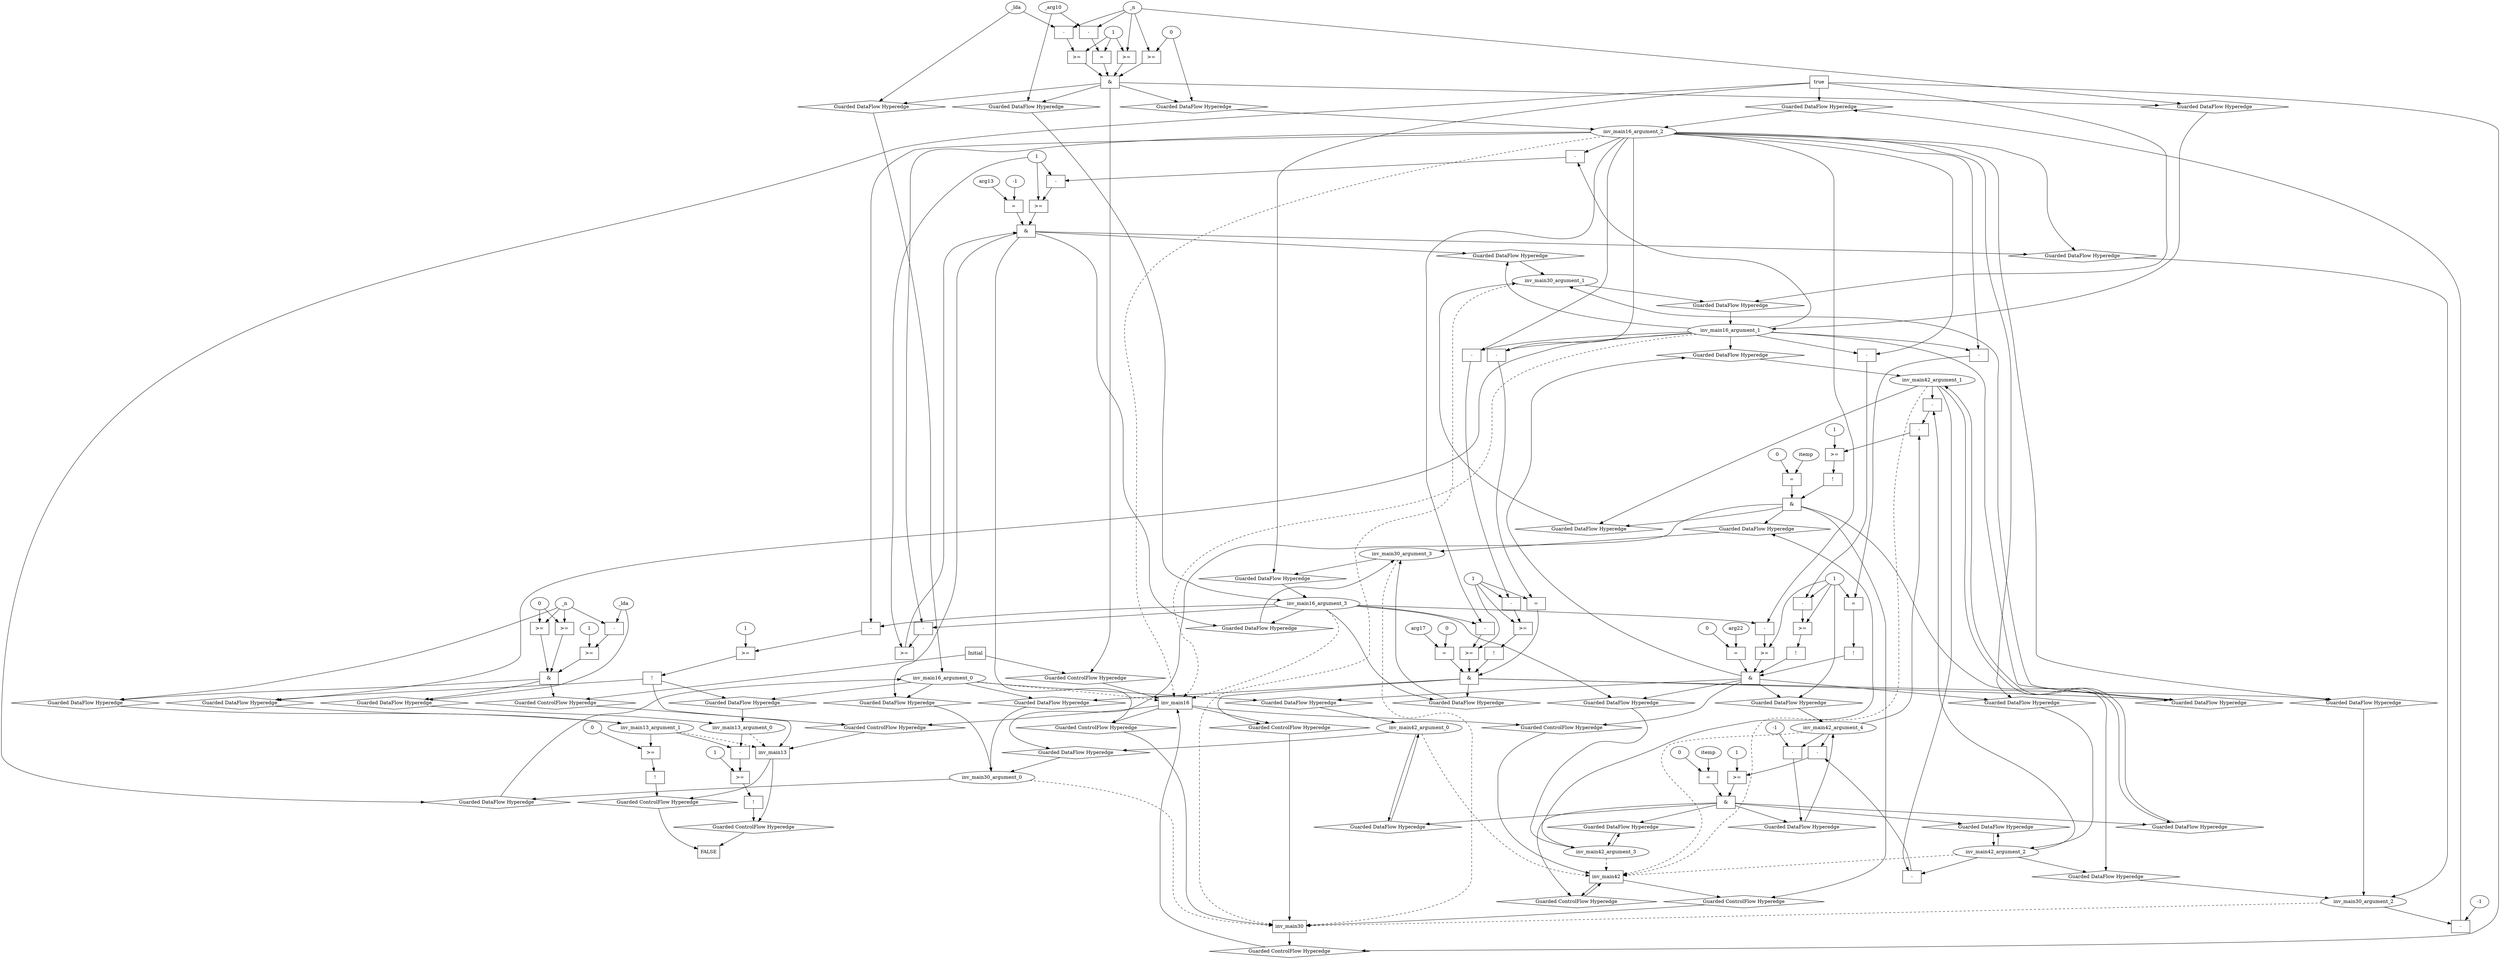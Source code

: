 digraph dag {
inv_main13 [label="inv_main13" shape="rect"];
inv_main16 [label="inv_main16" shape="rect"];
inv_main30 [label="inv_main30" shape="rect"];
inv_main42 [label="inv_main42" shape="rect"];
FALSE [label="FALSE" shape="rect"];
Initial [label="Initial" shape="rect"];
ControlFowHyperEdge_0 [label="Guarded ControlFlow Hyperedge" shape="diamond"];
inv_main16 -> ControlFowHyperEdge_0[label=""]
ControlFowHyperEdge_0 -> inv_main13[label=""]
ControlFowHyperEdge_1 [label="Guarded ControlFlow Hyperedge" shape="diamond"];
inv_main42 -> ControlFowHyperEdge_1[label=""]
ControlFowHyperEdge_1 -> inv_main30[label=""]
ControlFowHyperEdge_2 [label="Guarded ControlFlow Hyperedge" shape="diamond"];
inv_main42 -> ControlFowHyperEdge_2[label=""]
ControlFowHyperEdge_2 -> inv_main42[label=""]
ControlFowHyperEdge_3 [label="Guarded ControlFlow Hyperedge" shape="diamond"];
Initial -> ControlFowHyperEdge_3[label=""]
ControlFowHyperEdge_3 -> inv_main16[label=""]
ControlFowHyperEdge_4 [label="Guarded ControlFlow Hyperedge" shape="diamond"];
Initial -> ControlFowHyperEdge_4[label=""]
ControlFowHyperEdge_4 -> inv_main13[label=""]
ControlFowHyperEdge_5 [label="Guarded ControlFlow Hyperedge" shape="diamond"];
inv_main16 -> ControlFowHyperEdge_5[label=""]
ControlFowHyperEdge_5 -> inv_main30[label=""]
ControlFowHyperEdge_6 [label="Guarded ControlFlow Hyperedge" shape="diamond"];
inv_main16 -> ControlFowHyperEdge_6[label=""]
ControlFowHyperEdge_6 -> inv_main30[label=""]
ControlFowHyperEdge_7 [label="Guarded ControlFlow Hyperedge" shape="diamond"];
inv_main16 -> ControlFowHyperEdge_7[label=""]
ControlFowHyperEdge_7 -> inv_main42[label=""]
ControlFowHyperEdge_8 [label="Guarded ControlFlow Hyperedge" shape="diamond"];
inv_main30 -> ControlFowHyperEdge_8[label=""]
ControlFowHyperEdge_8 -> inv_main16[label=""]
ControlFowHyperEdge_9 [label="Guarded ControlFlow Hyperedge" shape="diamond"];
inv_main13 -> ControlFowHyperEdge_9[label=""]
ControlFowHyperEdge_9 -> FALSE[label=""]
ControlFowHyperEdge_10 [label="Guarded ControlFlow Hyperedge" shape="diamond"];
inv_main13 -> ControlFowHyperEdge_10[label=""]
ControlFowHyperEdge_10 -> FALSE[label=""]
inv_main13_argument_0 [label="inv_main13_argument_0" shape="oval"];
inv_main13_argument_0 -> inv_main13[label="" style="dashed"]
inv_main13_argument_1 [label="inv_main13_argument_1" shape="oval"];
inv_main13_argument_1 -> inv_main13[label="" style="dashed"]
inv_main16_argument_0 [label="inv_main16_argument_0" shape="oval"];
inv_main16_argument_0 -> inv_main16[label="" style="dashed"]
inv_main16_argument_1 [label="inv_main16_argument_1" shape="oval"];
inv_main16_argument_1 -> inv_main16[label="" style="dashed"]
inv_main16_argument_2 [label="inv_main16_argument_2" shape="oval"];
inv_main16_argument_2 -> inv_main16[label="" style="dashed"]
inv_main16_argument_3 [label="inv_main16_argument_3" shape="oval"];
inv_main16_argument_3 -> inv_main16[label="" style="dashed"]
inv_main30_argument_0 [label="inv_main30_argument_0" shape="oval"];
inv_main30_argument_0 -> inv_main30[label="" style="dashed"]
inv_main30_argument_1 [label="inv_main30_argument_1" shape="oval"];
inv_main30_argument_1 -> inv_main30[label="" style="dashed"]
inv_main30_argument_2 [label="inv_main30_argument_2" shape="oval"];
inv_main30_argument_2 -> inv_main30[label="" style="dashed"]
inv_main30_argument_3 [label="inv_main30_argument_3" shape="oval"];
inv_main30_argument_3 -> inv_main30[label="" style="dashed"]
inv_main42_argument_0 [label="inv_main42_argument_0" shape="oval"];
inv_main42_argument_0 -> inv_main42[label="" style="dashed"]
inv_main42_argument_1 [label="inv_main42_argument_1" shape="oval"];
inv_main42_argument_1 -> inv_main42[label="" style="dashed"]
inv_main42_argument_2 [label="inv_main42_argument_2" shape="oval"];
inv_main42_argument_2 -> inv_main42[label="" style="dashed"]
inv_main42_argument_3 [label="inv_main42_argument_3" shape="oval"];
inv_main42_argument_3 -> inv_main42[label="" style="dashed"]
inv_main42_argument_4 [label="inv_main42_argument_4" shape="oval"];
inv_main42_argument_4 -> inv_main42[label="" style="dashed"]

xxxinv_main13___inv_main16_0xxxguard_0_node_0 [label="!" shape="rect"];
xxxinv_main13___inv_main16_0xxxguard_0_node_1 [label=">=" shape="rect"];
xxxinv_main13___inv_main16_0xxxguard_0_node_2 [label="-" shape="rect"];
xxxinv_main13___inv_main16_0xxxguard_0_node_5 [label="1"];
xxxinv_main13___inv_main16_0xxxguard_0_node_1->xxxinv_main13___inv_main16_0xxxguard_0_node_0
xxxinv_main13___inv_main16_0xxxguard_0_node_2->xxxinv_main13___inv_main16_0xxxguard_0_node_1
xxxinv_main13___inv_main16_0xxxguard_0_node_5->xxxinv_main13___inv_main16_0xxxguard_0_node_1
inv_main16_argument_3->xxxinv_main13___inv_main16_0xxxguard_0_node_2
inv_main16_argument_2->xxxinv_main13___inv_main16_0xxxguard_0_node_2

xxxinv_main13___inv_main16_0xxxguard_0_node_0->ControlFowHyperEdge_0 [label=""];
xxxinv_main30___inv_main42_1xxx_and [label="&" shape="rect"];
xxxinv_main30___inv_main42_1xxxguard_0_node_0 [label="!" shape="rect"];
xxxinv_main30___inv_main42_1xxxguard_0_node_1 [label=">=" shape="rect"];
xxxinv_main30___inv_main42_1xxxguard_0_node_2 [label="-" shape="rect"];
xxxinv_main30___inv_main42_1xxxguard_0_node_3 [label="-" shape="rect"];
xxxinv_main30___inv_main42_1xxxguard_0_node_7 [label="1"];
xxxinv_main30___inv_main42_1xxxguard_0_node_1->xxxinv_main30___inv_main42_1xxxguard_0_node_0
xxxinv_main30___inv_main42_1xxxguard_0_node_2->xxxinv_main30___inv_main42_1xxxguard_0_node_1
xxxinv_main30___inv_main42_1xxxguard_0_node_7->xxxinv_main30___inv_main42_1xxxguard_0_node_1
xxxinv_main30___inv_main42_1xxxguard_0_node_3->xxxinv_main30___inv_main42_1xxxguard_0_node_2
inv_main42_argument_4->xxxinv_main30___inv_main42_1xxxguard_0_node_2
inv_main42_argument_1->xxxinv_main30___inv_main42_1xxxguard_0_node_3
inv_main42_argument_2->xxxinv_main30___inv_main42_1xxxguard_0_node_3

xxxinv_main30___inv_main42_1xxxguard_0_node_0->xxxinv_main30___inv_main42_1xxx_and [label=""];
xxxinv_main30___inv_main42_1xxxguard1_node_0 [label="=" shape="rect"];
xxxinv_main30___inv_main42_1xxxguard1_node_1 [label="itemp"];
xxxinv_main30___inv_main42_1xxxguard1_node_2 [label="0"];
xxxinv_main30___inv_main42_1xxxguard1_node_1->xxxinv_main30___inv_main42_1xxxguard1_node_0
xxxinv_main30___inv_main42_1xxxguard1_node_2->xxxinv_main30___inv_main42_1xxxguard1_node_0

xxxinv_main30___inv_main42_1xxxguard1_node_0->xxxinv_main30___inv_main42_1xxx_and [label=""];
xxxinv_main30___inv_main42_1xxx_and->ControlFowHyperEdge_1 [label=""];
xxxinv_main42___inv_main42_2xxx_and [label="&" shape="rect"];
xxxinv_main42___inv_main42_2xxxguard_0_node_0 [label=">=" shape="rect"];
xxxinv_main42___inv_main42_2xxxguard_0_node_1 [label="-" shape="rect"];
xxxinv_main42___inv_main42_2xxxguard_0_node_2 [label="-" shape="rect"];
xxxinv_main42___inv_main42_2xxxguard_0_node_6 [label="1"];
xxxinv_main42___inv_main42_2xxxguard_0_node_1->xxxinv_main42___inv_main42_2xxxguard_0_node_0
xxxinv_main42___inv_main42_2xxxguard_0_node_6->xxxinv_main42___inv_main42_2xxxguard_0_node_0
xxxinv_main42___inv_main42_2xxxguard_0_node_2->xxxinv_main42___inv_main42_2xxxguard_0_node_1
inv_main42_argument_4->xxxinv_main42___inv_main42_2xxxguard_0_node_1
inv_main42_argument_1->xxxinv_main42___inv_main42_2xxxguard_0_node_2
inv_main42_argument_2->xxxinv_main42___inv_main42_2xxxguard_0_node_2

xxxinv_main42___inv_main42_2xxxguard_0_node_0->xxxinv_main42___inv_main42_2xxx_and [label=""];
xxxinv_main42___inv_main42_2xxxguard1_node_0 [label="=" shape="rect"];
xxxinv_main42___inv_main42_2xxxguard1_node_1 [label="itemp"];
xxxinv_main42___inv_main42_2xxxguard1_node_2 [label="0"];
xxxinv_main42___inv_main42_2xxxguard1_node_1->xxxinv_main42___inv_main42_2xxxguard1_node_0
xxxinv_main42___inv_main42_2xxxguard1_node_2->xxxinv_main42___inv_main42_2xxxguard1_node_0

xxxinv_main42___inv_main42_2xxxguard1_node_0->xxxinv_main42___inv_main42_2xxx_and [label=""];
xxxinv_main42___inv_main42_2xxx_and->ControlFowHyperEdge_2 [label=""];
xxxinv_main42___inv_main42_2xxxdataFlow_0_node_0 [label="-" shape="rect"];
xxxinv_main42___inv_main42_2xxxdataFlow_0_node_2 [label="-1"];
inv_main42_argument_4->xxxinv_main42___inv_main42_2xxxdataFlow_0_node_0
xxxinv_main42___inv_main42_2xxxdataFlow_0_node_2->xxxinv_main42___inv_main42_2xxxdataFlow_0_node_0

xxxinv_main42___inv_main42_2xxxdataFlow_0_node_0->DataFowHyperEdge_2_inv_main42_argument_4 [label=""];
xxxinv_main16___Initial_3xxx_and [label="&" shape="rect"];
xxxinv_main16___Initial_3xxxguard_0_node_0 [label=">=" shape="rect"];
xxxinv_main16___Initial_3xxxguard_0_node_2 [label="1"];
xxxinv_main16___Initial_3xxxdataFlow1_node_0->xxxinv_main16___Initial_3xxxguard_0_node_0
xxxinv_main16___Initial_3xxxguard_0_node_2->xxxinv_main16___Initial_3xxxguard_0_node_0

xxxinv_main16___Initial_3xxxguard_0_node_0->xxxinv_main16___Initial_3xxx_and [label=""];
xxxinv_main16___Initial_3xxxguard1_node_0 [label=">=" shape="rect"];
xxxinv_main16___Initial_3xxxdataFlow1_node_0->xxxinv_main16___Initial_3xxxguard1_node_0
xxxinv_main16___Initial_3xxxdataFlow2_node_0->xxxinv_main16___Initial_3xxxguard1_node_0

xxxinv_main16___Initial_3xxxguard1_node_0->xxxinv_main16___Initial_3xxx_and [label=""];
xxxinv_main16___Initial_3xxxguard2_node_0 [label=">=" shape="rect"];
xxxinv_main16___Initial_3xxxguard2_node_1 [label="-" shape="rect"];
xxxinv_main16___Initial_3xxxguard2_node_1->xxxinv_main16___Initial_3xxxguard2_node_0
xxxinv_main16___Initial_3xxxguard_0_node_2->xxxinv_main16___Initial_3xxxguard2_node_0
xxxinv_main16___Initial_3xxxdataFlow_0_node_0->xxxinv_main16___Initial_3xxxguard2_node_1
xxxinv_main16___Initial_3xxxdataFlow1_node_0->xxxinv_main16___Initial_3xxxguard2_node_1

xxxinv_main16___Initial_3xxxguard2_node_0->xxxinv_main16___Initial_3xxx_and [label=""];
xxxinv_main16___Initial_3xxxguard3_node_0 [label="=" shape="rect"];
xxxinv_main16___Initial_3xxxguard3_node_1 [label="-" shape="rect"];
xxxinv_main16___Initial_3xxxguard3_node_1->xxxinv_main16___Initial_3xxxguard3_node_0
xxxinv_main16___Initial_3xxxguard_0_node_2->xxxinv_main16___Initial_3xxxguard3_node_0
xxxinv_main16___Initial_3xxxdataFlow1_node_0->xxxinv_main16___Initial_3xxxguard3_node_1
xxxinv_main16___Initial_3xxxdataFlow3_node_0->xxxinv_main16___Initial_3xxxguard3_node_1

xxxinv_main16___Initial_3xxxguard3_node_0->xxxinv_main16___Initial_3xxx_and [label=""];
xxxinv_main16___Initial_3xxx_and->ControlFowHyperEdge_3 [label=""];
xxxinv_main16___Initial_3xxxdataFlow_0_node_0 [label="_lda"];

xxxinv_main16___Initial_3xxxdataFlow_0_node_0->DataFowHyperEdge_3_inv_main16_argument_0 [label=""];
xxxinv_main16___Initial_3xxxdataFlow1_node_0 [label="_n"];

xxxinv_main16___Initial_3xxxdataFlow1_node_0->DataFowHyperEdge_3_inv_main16_argument_1 [label=""];
xxxinv_main16___Initial_3xxxdataFlow2_node_0 [label="0"];

xxxinv_main16___Initial_3xxxdataFlow2_node_0->DataFowHyperEdge_3_inv_main16_argument_2 [label=""];
xxxinv_main16___Initial_3xxxdataFlow3_node_0 [label="_arg10"];

xxxinv_main16___Initial_3xxxdataFlow3_node_0->DataFowHyperEdge_3_inv_main16_argument_3 [label=""];
xxxinv_main13___Initial_4xxx_and [label="&" shape="rect"];
xxxinv_main13___Initial_4xxxguard_0_node_0 [label=">=" shape="rect"];
xxxinv_main13___Initial_4xxxguard_0_node_1 [label="0"];
xxxinv_main13___Initial_4xxxguard_0_node_1->xxxinv_main13___Initial_4xxxguard_0_node_0
xxxinv_main13___Initial_4xxxdataFlow1_node_0->xxxinv_main13___Initial_4xxxguard_0_node_0

xxxinv_main13___Initial_4xxxguard_0_node_0->xxxinv_main13___Initial_4xxx_and [label=""];
xxxinv_main13___Initial_4xxxguard1_node_0 [label=">=" shape="rect"];
xxxinv_main13___Initial_4xxxdataFlow1_node_0->xxxinv_main13___Initial_4xxxguard1_node_0
xxxinv_main13___Initial_4xxxguard_0_node_1->xxxinv_main13___Initial_4xxxguard1_node_0

xxxinv_main13___Initial_4xxxguard1_node_0->xxxinv_main13___Initial_4xxx_and [label=""];
xxxinv_main13___Initial_4xxxguard2_node_0 [label=">=" shape="rect"];
xxxinv_main13___Initial_4xxxguard2_node_1 [label="-" shape="rect"];
xxxinv_main13___Initial_4xxxguard2_node_4 [label="1"];
xxxinv_main13___Initial_4xxxguard2_node_1->xxxinv_main13___Initial_4xxxguard2_node_0
xxxinv_main13___Initial_4xxxguard2_node_4->xxxinv_main13___Initial_4xxxguard2_node_0
xxxinv_main13___Initial_4xxxdataFlow_0_node_0->xxxinv_main13___Initial_4xxxguard2_node_1
xxxinv_main13___Initial_4xxxdataFlow1_node_0->xxxinv_main13___Initial_4xxxguard2_node_1

xxxinv_main13___Initial_4xxxguard2_node_0->xxxinv_main13___Initial_4xxx_and [label=""];
xxxinv_main13___Initial_4xxx_and->ControlFowHyperEdge_4 [label=""];
xxxinv_main13___Initial_4xxxdataFlow_0_node_0 [label="_lda"];

xxxinv_main13___Initial_4xxxdataFlow_0_node_0->DataFowHyperEdge_4_inv_main13_argument_0 [label=""];
xxxinv_main13___Initial_4xxxdataFlow1_node_0 [label="_n"];

xxxinv_main13___Initial_4xxxdataFlow1_node_0->DataFowHyperEdge_4_inv_main13_argument_1 [label=""];
xxxinv_main30___inv_main16_5xxx_and [label="&" shape="rect"];
xxxinv_main30___inv_main16_5xxxguard_0_node_0 [label=">=" shape="rect"];
xxxinv_main30___inv_main16_5xxxguard_0_node_1 [label="-" shape="rect"];
xxxinv_main30___inv_main16_5xxxguard_0_node_2 [label="1"];
xxxinv_main30___inv_main16_5xxxguard_0_node_3 [label="-" shape="rect"];
xxxinv_main30___inv_main16_5xxxguard_0_node_1->xxxinv_main30___inv_main16_5xxxguard_0_node_0
xxxinv_main30___inv_main16_5xxxguard_0_node_2->xxxinv_main30___inv_main16_5xxxguard_0_node_0
xxxinv_main30___inv_main16_5xxxguard_0_node_2->xxxinv_main30___inv_main16_5xxxguard_0_node_1
xxxinv_main30___inv_main16_5xxxguard_0_node_3->xxxinv_main30___inv_main16_5xxxguard_0_node_1
inv_main16_argument_1->xxxinv_main30___inv_main16_5xxxguard_0_node_3
inv_main16_argument_2->xxxinv_main30___inv_main16_5xxxguard_0_node_3

xxxinv_main30___inv_main16_5xxxguard_0_node_0->xxxinv_main30___inv_main16_5xxx_and [label=""];
xxxinv_main30___inv_main16_5xxxguard1_node_0 [label=">=" shape="rect"];
xxxinv_main30___inv_main16_5xxxguard1_node_1 [label="-" shape="rect"];
xxxinv_main30___inv_main16_5xxxguard1_node_1->xxxinv_main30___inv_main16_5xxxguard1_node_0
xxxinv_main30___inv_main16_5xxxguard_0_node_2->xxxinv_main30___inv_main16_5xxxguard1_node_0
inv_main16_argument_3->xxxinv_main30___inv_main16_5xxxguard1_node_1
inv_main16_argument_2->xxxinv_main30___inv_main16_5xxxguard1_node_1

xxxinv_main30___inv_main16_5xxxguard1_node_0->xxxinv_main30___inv_main16_5xxx_and [label=""];
xxxinv_main30___inv_main16_5xxxguard2_node_0 [label="=" shape="rect"];
xxxinv_main30___inv_main16_5xxxguard2_node_1 [label="-1"];
xxxinv_main30___inv_main16_5xxxguard2_node_2 [label="arg13"];
xxxinv_main30___inv_main16_5xxxguard2_node_1->xxxinv_main30___inv_main16_5xxxguard2_node_0
xxxinv_main30___inv_main16_5xxxguard2_node_2->xxxinv_main30___inv_main16_5xxxguard2_node_0

xxxinv_main30___inv_main16_5xxxguard2_node_0->xxxinv_main30___inv_main16_5xxx_and [label=""];
xxxinv_main30___inv_main16_5xxx_and->ControlFowHyperEdge_5 [label=""];
xxxinv_main30___inv_main16_6xxx_and [label="&" shape="rect"];
xxxinv_main30___inv_main16_6xxxguard_0_node_0 [label="=" shape="rect"];
xxxinv_main30___inv_main16_6xxxguard_0_node_1 [label="-" shape="rect"];
xxxinv_main30___inv_main16_6xxxguard_0_node_4 [label="1"];
xxxinv_main30___inv_main16_6xxxguard_0_node_1->xxxinv_main30___inv_main16_6xxxguard_0_node_0
xxxinv_main30___inv_main16_6xxxguard_0_node_4->xxxinv_main30___inv_main16_6xxxguard_0_node_0
inv_main16_argument_1->xxxinv_main30___inv_main16_6xxxguard_0_node_1
inv_main16_argument_2->xxxinv_main30___inv_main16_6xxxguard_0_node_1

xxxinv_main30___inv_main16_6xxxguard_0_node_0->xxxinv_main30___inv_main16_6xxx_and [label=""];
xxxinv_main30___inv_main16_6xxxguard1_node_0 [label="!" shape="rect"];
xxxinv_main30___inv_main16_6xxxguard1_node_1 [label=">=" shape="rect"];
xxxinv_main30___inv_main16_6xxxguard1_node_2 [label="-" shape="rect"];
xxxinv_main30___inv_main16_6xxxguard1_node_4 [label="-" shape="rect"];
xxxinv_main30___inv_main16_6xxxguard1_node_1->xxxinv_main30___inv_main16_6xxxguard1_node_0
xxxinv_main30___inv_main16_6xxxguard1_node_2->xxxinv_main30___inv_main16_6xxxguard1_node_1
xxxinv_main30___inv_main16_6xxxguard_0_node_4->xxxinv_main30___inv_main16_6xxxguard1_node_1
xxxinv_main30___inv_main16_6xxxguard_0_node_4->xxxinv_main30___inv_main16_6xxxguard1_node_2
xxxinv_main30___inv_main16_6xxxguard1_node_4->xxxinv_main30___inv_main16_6xxxguard1_node_2
inv_main16_argument_1->xxxinv_main30___inv_main16_6xxxguard1_node_4
inv_main16_argument_2->xxxinv_main30___inv_main16_6xxxguard1_node_4

xxxinv_main30___inv_main16_6xxxguard1_node_0->xxxinv_main30___inv_main16_6xxx_and [label=""];
xxxinv_main30___inv_main16_6xxxguard2_node_0 [label=">=" shape="rect"];
xxxinv_main30___inv_main16_6xxxguard2_node_1 [label="-" shape="rect"];
xxxinv_main30___inv_main16_6xxxguard2_node_1->xxxinv_main30___inv_main16_6xxxguard2_node_0
xxxinv_main30___inv_main16_6xxxguard_0_node_4->xxxinv_main30___inv_main16_6xxxguard2_node_0
inv_main16_argument_3->xxxinv_main30___inv_main16_6xxxguard2_node_1
inv_main16_argument_2->xxxinv_main30___inv_main16_6xxxguard2_node_1

xxxinv_main30___inv_main16_6xxxguard2_node_0->xxxinv_main30___inv_main16_6xxx_and [label=""];
xxxinv_main30___inv_main16_6xxxguard3_node_0 [label="=" shape="rect"];
xxxinv_main30___inv_main16_6xxxguard3_node_1 [label="0"];
xxxinv_main30___inv_main16_6xxxguard3_node_2 [label="arg17"];
xxxinv_main30___inv_main16_6xxxguard3_node_1->xxxinv_main30___inv_main16_6xxxguard3_node_0
xxxinv_main30___inv_main16_6xxxguard3_node_2->xxxinv_main30___inv_main16_6xxxguard3_node_0

xxxinv_main30___inv_main16_6xxxguard3_node_0->xxxinv_main30___inv_main16_6xxx_and [label=""];
xxxinv_main30___inv_main16_6xxx_and->ControlFowHyperEdge_6 [label=""];
xxxinv_main42___inv_main16_7xxx_and [label="&" shape="rect"];
xxxinv_main42___inv_main16_7xxxguard_0_node_0 [label="!" shape="rect"];
xxxinv_main42___inv_main16_7xxxguard_0_node_1 [label="=" shape="rect"];
xxxinv_main42___inv_main16_7xxxguard_0_node_2 [label="-" shape="rect"];
xxxinv_main42___inv_main16_7xxxguard_0_node_1->xxxinv_main42___inv_main16_7xxxguard_0_node_0
xxxinv_main42___inv_main16_7xxxguard_0_node_2->xxxinv_main42___inv_main16_7xxxguard_0_node_1
xxxinv_main42___inv_main16_7xxxdataFlow_0_node_0->xxxinv_main42___inv_main16_7xxxguard_0_node_1
inv_main16_argument_1->xxxinv_main42___inv_main16_7xxxguard_0_node_2
inv_main16_argument_2->xxxinv_main42___inv_main16_7xxxguard_0_node_2

xxxinv_main42___inv_main16_7xxxguard_0_node_0->xxxinv_main42___inv_main16_7xxx_and [label=""];
xxxinv_main42___inv_main16_7xxxguard1_node_0 [label="!" shape="rect"];
xxxinv_main42___inv_main16_7xxxguard1_node_1 [label=">=" shape="rect"];
xxxinv_main42___inv_main16_7xxxguard1_node_2 [label="-" shape="rect"];
xxxinv_main42___inv_main16_7xxxguard1_node_4 [label="-" shape="rect"];
xxxinv_main42___inv_main16_7xxxguard1_node_1->xxxinv_main42___inv_main16_7xxxguard1_node_0
xxxinv_main42___inv_main16_7xxxguard1_node_2->xxxinv_main42___inv_main16_7xxxguard1_node_1
xxxinv_main42___inv_main16_7xxxdataFlow_0_node_0->xxxinv_main42___inv_main16_7xxxguard1_node_1
xxxinv_main42___inv_main16_7xxxdataFlow_0_node_0->xxxinv_main42___inv_main16_7xxxguard1_node_2
xxxinv_main42___inv_main16_7xxxguard1_node_4->xxxinv_main42___inv_main16_7xxxguard1_node_2
inv_main16_argument_1->xxxinv_main42___inv_main16_7xxxguard1_node_4
inv_main16_argument_2->xxxinv_main42___inv_main16_7xxxguard1_node_4

xxxinv_main42___inv_main16_7xxxguard1_node_0->xxxinv_main42___inv_main16_7xxx_and [label=""];
xxxinv_main42___inv_main16_7xxxguard2_node_0 [label=">=" shape="rect"];
xxxinv_main42___inv_main16_7xxxguard2_node_1 [label="-" shape="rect"];
xxxinv_main42___inv_main16_7xxxguard2_node_1->xxxinv_main42___inv_main16_7xxxguard2_node_0
xxxinv_main42___inv_main16_7xxxdataFlow_0_node_0->xxxinv_main42___inv_main16_7xxxguard2_node_0
inv_main16_argument_3->xxxinv_main42___inv_main16_7xxxguard2_node_1
inv_main16_argument_2->xxxinv_main42___inv_main16_7xxxguard2_node_1

xxxinv_main42___inv_main16_7xxxguard2_node_0->xxxinv_main42___inv_main16_7xxx_and [label=""];
xxxinv_main42___inv_main16_7xxxguard3_node_0 [label="=" shape="rect"];
xxxinv_main42___inv_main16_7xxxguard3_node_1 [label="0"];
xxxinv_main42___inv_main16_7xxxguard3_node_2 [label="arg22"];
xxxinv_main42___inv_main16_7xxxguard3_node_1->xxxinv_main42___inv_main16_7xxxguard3_node_0
xxxinv_main42___inv_main16_7xxxguard3_node_2->xxxinv_main42___inv_main16_7xxxguard3_node_0

xxxinv_main42___inv_main16_7xxxguard3_node_0->xxxinv_main42___inv_main16_7xxx_and [label=""];
xxxinv_main42___inv_main16_7xxx_and->ControlFowHyperEdge_7 [label=""];
xxxinv_main42___inv_main16_7xxxdataFlow_0_node_0 [label="1"];

xxxinv_main42___inv_main16_7xxxdataFlow_0_node_0->DataFowHyperEdge_7_inv_main42_argument_4 [label=""];
true_8 [label="true" shape="rect"];
true_8->ControlFowHyperEdge_8 [label=""];
xxxinv_main16___inv_main30_8xxxdataFlow_0_node_0 [label="-" shape="rect"];
xxxinv_main16___inv_main30_8xxxdataFlow_0_node_2 [label="-1"];
inv_main30_argument_2->xxxinv_main16___inv_main30_8xxxdataFlow_0_node_0
xxxinv_main16___inv_main30_8xxxdataFlow_0_node_2->xxxinv_main16___inv_main30_8xxxdataFlow_0_node_0

xxxinv_main16___inv_main30_8xxxdataFlow_0_node_0->DataFowHyperEdge_8_inv_main16_argument_2 [label=""];
xxxFALSE___inv_main13_9xxxguard_0_node_0 [label="!" shape="rect"];
xxxFALSE___inv_main13_9xxxguard_0_node_1 [label=">=" shape="rect"];
xxxFALSE___inv_main13_9xxxguard_0_node_3 [label="0"];
xxxFALSE___inv_main13_9xxxguard_0_node_1->xxxFALSE___inv_main13_9xxxguard_0_node_0
inv_main13_argument_1->xxxFALSE___inv_main13_9xxxguard_0_node_1
xxxFALSE___inv_main13_9xxxguard_0_node_3->xxxFALSE___inv_main13_9xxxguard_0_node_1

xxxFALSE___inv_main13_9xxxguard_0_node_0->ControlFowHyperEdge_9 [label=""];
xxxFALSE___inv_main13_10xxxguard_0_node_0 [label="!" shape="rect"];
xxxFALSE___inv_main13_10xxxguard_0_node_1 [label=">=" shape="rect"];
xxxFALSE___inv_main13_10xxxguard_0_node_2 [label="-" shape="rect"];
xxxFALSE___inv_main13_10xxxguard_0_node_5 [label="1"];
xxxFALSE___inv_main13_10xxxguard_0_node_1->xxxFALSE___inv_main13_10xxxguard_0_node_0
xxxFALSE___inv_main13_10xxxguard_0_node_2->xxxFALSE___inv_main13_10xxxguard_0_node_1
xxxFALSE___inv_main13_10xxxguard_0_node_5->xxxFALSE___inv_main13_10xxxguard_0_node_1
inv_main13_argument_0->xxxFALSE___inv_main13_10xxxguard_0_node_2
inv_main13_argument_1->xxxFALSE___inv_main13_10xxxguard_0_node_2

xxxFALSE___inv_main13_10xxxguard_0_node_0->ControlFowHyperEdge_10 [label=""];
DataFowHyperEdge_0_inv_main13_argument_0 [label="Guarded DataFlow Hyperedge" shape="diamond"];
DataFowHyperEdge_0_inv_main13_argument_0 -> inv_main13_argument_0[label=""]
xxxinv_main13___inv_main16_0xxxguard_0_node_0 -> DataFowHyperEdge_0_inv_main13_argument_0[label=""]
DataFowHyperEdge_0_inv_main13_argument_1 [label="Guarded DataFlow Hyperedge" shape="diamond"];
DataFowHyperEdge_0_inv_main13_argument_1 -> inv_main13_argument_1[label=""]
xxxinv_main13___inv_main16_0xxxguard_0_node_0 -> DataFowHyperEdge_0_inv_main13_argument_1[label=""]
DataFowHyperEdge_1_inv_main30_argument_0 [label="Guarded DataFlow Hyperedge" shape="diamond"];
DataFowHyperEdge_1_inv_main30_argument_0 -> inv_main30_argument_0[label=""]
xxxinv_main30___inv_main42_1xxx_and -> DataFowHyperEdge_1_inv_main30_argument_0[label=""]
DataFowHyperEdge_1_inv_main30_argument_1 [label="Guarded DataFlow Hyperedge" shape="diamond"];
DataFowHyperEdge_1_inv_main30_argument_1 -> inv_main30_argument_1[label=""]
xxxinv_main30___inv_main42_1xxx_and -> DataFowHyperEdge_1_inv_main30_argument_1[label=""]
DataFowHyperEdge_1_inv_main30_argument_2 [label="Guarded DataFlow Hyperedge" shape="diamond"];
DataFowHyperEdge_1_inv_main30_argument_2 -> inv_main30_argument_2[label=""]
xxxinv_main30___inv_main42_1xxx_and -> DataFowHyperEdge_1_inv_main30_argument_2[label=""]
DataFowHyperEdge_1_inv_main30_argument_3 [label="Guarded DataFlow Hyperedge" shape="diamond"];
DataFowHyperEdge_1_inv_main30_argument_3 -> inv_main30_argument_3[label=""]
xxxinv_main30___inv_main42_1xxx_and -> DataFowHyperEdge_1_inv_main30_argument_3[label=""]
DataFowHyperEdge_2_inv_main42_argument_0 [label="Guarded DataFlow Hyperedge" shape="diamond"];
DataFowHyperEdge_2_inv_main42_argument_0 -> inv_main42_argument_0[label=""]
xxxinv_main42___inv_main42_2xxx_and -> DataFowHyperEdge_2_inv_main42_argument_0[label=""]
DataFowHyperEdge_2_inv_main42_argument_1 [label="Guarded DataFlow Hyperedge" shape="diamond"];
DataFowHyperEdge_2_inv_main42_argument_1 -> inv_main42_argument_1[label=""]
xxxinv_main42___inv_main42_2xxx_and -> DataFowHyperEdge_2_inv_main42_argument_1[label=""]
DataFowHyperEdge_2_inv_main42_argument_2 [label="Guarded DataFlow Hyperedge" shape="diamond"];
DataFowHyperEdge_2_inv_main42_argument_2 -> inv_main42_argument_2[label=""]
xxxinv_main42___inv_main42_2xxx_and -> DataFowHyperEdge_2_inv_main42_argument_2[label=""]
DataFowHyperEdge_2_inv_main42_argument_3 [label="Guarded DataFlow Hyperedge" shape="diamond"];
DataFowHyperEdge_2_inv_main42_argument_3 -> inv_main42_argument_3[label=""]
xxxinv_main42___inv_main42_2xxx_and -> DataFowHyperEdge_2_inv_main42_argument_3[label=""]
DataFowHyperEdge_2_inv_main42_argument_4 [label="Guarded DataFlow Hyperedge" shape="diamond"];
DataFowHyperEdge_2_inv_main42_argument_4 -> inv_main42_argument_4[label=""]
xxxinv_main42___inv_main42_2xxx_and -> DataFowHyperEdge_2_inv_main42_argument_4[label=""]
DataFowHyperEdge_3_inv_main16_argument_0 [label="Guarded DataFlow Hyperedge" shape="diamond"];
DataFowHyperEdge_3_inv_main16_argument_0 -> inv_main16_argument_0[label=""]
xxxinv_main16___Initial_3xxx_and -> DataFowHyperEdge_3_inv_main16_argument_0[label=""]
DataFowHyperEdge_3_inv_main16_argument_1 [label="Guarded DataFlow Hyperedge" shape="diamond"];
DataFowHyperEdge_3_inv_main16_argument_1 -> inv_main16_argument_1[label=""]
xxxinv_main16___Initial_3xxx_and -> DataFowHyperEdge_3_inv_main16_argument_1[label=""]
DataFowHyperEdge_3_inv_main16_argument_2 [label="Guarded DataFlow Hyperedge" shape="diamond"];
DataFowHyperEdge_3_inv_main16_argument_2 -> inv_main16_argument_2[label=""]
xxxinv_main16___Initial_3xxx_and -> DataFowHyperEdge_3_inv_main16_argument_2[label=""]
DataFowHyperEdge_3_inv_main16_argument_3 [label="Guarded DataFlow Hyperedge" shape="diamond"];
DataFowHyperEdge_3_inv_main16_argument_3 -> inv_main16_argument_3[label=""]
xxxinv_main16___Initial_3xxx_and -> DataFowHyperEdge_3_inv_main16_argument_3[label=""]
DataFowHyperEdge_4_inv_main13_argument_0 [label="Guarded DataFlow Hyperedge" shape="diamond"];
DataFowHyperEdge_4_inv_main13_argument_0 -> inv_main13_argument_0[label=""]
xxxinv_main13___Initial_4xxx_and -> DataFowHyperEdge_4_inv_main13_argument_0[label=""]
DataFowHyperEdge_4_inv_main13_argument_1 [label="Guarded DataFlow Hyperedge" shape="diamond"];
DataFowHyperEdge_4_inv_main13_argument_1 -> inv_main13_argument_1[label=""]
xxxinv_main13___Initial_4xxx_and -> DataFowHyperEdge_4_inv_main13_argument_1[label=""]
DataFowHyperEdge_5_inv_main30_argument_0 [label="Guarded DataFlow Hyperedge" shape="diamond"];
DataFowHyperEdge_5_inv_main30_argument_0 -> inv_main30_argument_0[label=""]
xxxinv_main30___inv_main16_5xxx_and -> DataFowHyperEdge_5_inv_main30_argument_0[label=""]
DataFowHyperEdge_5_inv_main30_argument_1 [label="Guarded DataFlow Hyperedge" shape="diamond"];
DataFowHyperEdge_5_inv_main30_argument_1 -> inv_main30_argument_1[label=""]
xxxinv_main30___inv_main16_5xxx_and -> DataFowHyperEdge_5_inv_main30_argument_1[label=""]
DataFowHyperEdge_5_inv_main30_argument_2 [label="Guarded DataFlow Hyperedge" shape="diamond"];
DataFowHyperEdge_5_inv_main30_argument_2 -> inv_main30_argument_2[label=""]
xxxinv_main30___inv_main16_5xxx_and -> DataFowHyperEdge_5_inv_main30_argument_2[label=""]
DataFowHyperEdge_5_inv_main30_argument_3 [label="Guarded DataFlow Hyperedge" shape="diamond"];
DataFowHyperEdge_5_inv_main30_argument_3 -> inv_main30_argument_3[label=""]
xxxinv_main30___inv_main16_5xxx_and -> DataFowHyperEdge_5_inv_main30_argument_3[label=""]
DataFowHyperEdge_6_inv_main30_argument_0 [label="Guarded DataFlow Hyperedge" shape="diamond"];
DataFowHyperEdge_6_inv_main30_argument_0 -> inv_main30_argument_0[label=""]
xxxinv_main30___inv_main16_6xxx_and -> DataFowHyperEdge_6_inv_main30_argument_0[label=""]
DataFowHyperEdge_6_inv_main30_argument_1 [label="Guarded DataFlow Hyperedge" shape="diamond"];
DataFowHyperEdge_6_inv_main30_argument_1 -> inv_main30_argument_1[label=""]
xxxinv_main30___inv_main16_6xxx_and -> DataFowHyperEdge_6_inv_main30_argument_1[label=""]
DataFowHyperEdge_6_inv_main30_argument_2 [label="Guarded DataFlow Hyperedge" shape="diamond"];
DataFowHyperEdge_6_inv_main30_argument_2 -> inv_main30_argument_2[label=""]
xxxinv_main30___inv_main16_6xxx_and -> DataFowHyperEdge_6_inv_main30_argument_2[label=""]
DataFowHyperEdge_6_inv_main30_argument_3 [label="Guarded DataFlow Hyperedge" shape="diamond"];
DataFowHyperEdge_6_inv_main30_argument_3 -> inv_main30_argument_3[label=""]
xxxinv_main30___inv_main16_6xxx_and -> DataFowHyperEdge_6_inv_main30_argument_3[label=""]
DataFowHyperEdge_7_inv_main42_argument_0 [label="Guarded DataFlow Hyperedge" shape="diamond"];
DataFowHyperEdge_7_inv_main42_argument_0 -> inv_main42_argument_0[label=""]
xxxinv_main42___inv_main16_7xxx_and -> DataFowHyperEdge_7_inv_main42_argument_0[label=""]
DataFowHyperEdge_7_inv_main42_argument_1 [label="Guarded DataFlow Hyperedge" shape="diamond"];
DataFowHyperEdge_7_inv_main42_argument_1 -> inv_main42_argument_1[label=""]
xxxinv_main42___inv_main16_7xxx_and -> DataFowHyperEdge_7_inv_main42_argument_1[label=""]
DataFowHyperEdge_7_inv_main42_argument_2 [label="Guarded DataFlow Hyperedge" shape="diamond"];
DataFowHyperEdge_7_inv_main42_argument_2 -> inv_main42_argument_2[label=""]
xxxinv_main42___inv_main16_7xxx_and -> DataFowHyperEdge_7_inv_main42_argument_2[label=""]
DataFowHyperEdge_7_inv_main42_argument_3 [label="Guarded DataFlow Hyperedge" shape="diamond"];
DataFowHyperEdge_7_inv_main42_argument_3 -> inv_main42_argument_3[label=""]
xxxinv_main42___inv_main16_7xxx_and -> DataFowHyperEdge_7_inv_main42_argument_3[label=""]
DataFowHyperEdge_7_inv_main42_argument_4 [label="Guarded DataFlow Hyperedge" shape="diamond"];
DataFowHyperEdge_7_inv_main42_argument_4 -> inv_main42_argument_4[label=""]
xxxinv_main42___inv_main16_7xxx_and -> DataFowHyperEdge_7_inv_main42_argument_4[label=""]
DataFowHyperEdge_8_inv_main16_argument_0 [label="Guarded DataFlow Hyperedge" shape="diamond"];
DataFowHyperEdge_8_inv_main16_argument_0 -> inv_main16_argument_0[label=""]
true_8->DataFowHyperEdge_8_inv_main16_argument_0 [label=""];
DataFowHyperEdge_8_inv_main16_argument_1 [label="Guarded DataFlow Hyperedge" shape="diamond"];
DataFowHyperEdge_8_inv_main16_argument_1 -> inv_main16_argument_1[label=""]
true_8->DataFowHyperEdge_8_inv_main16_argument_1 [label=""];
DataFowHyperEdge_8_inv_main16_argument_2 [label="Guarded DataFlow Hyperedge" shape="diamond"];
DataFowHyperEdge_8_inv_main16_argument_2 -> inv_main16_argument_2[label=""]
true_8->DataFowHyperEdge_8_inv_main16_argument_2 [label=""];
DataFowHyperEdge_8_inv_main16_argument_3 [label="Guarded DataFlow Hyperedge" shape="diamond"];
DataFowHyperEdge_8_inv_main16_argument_3 -> inv_main16_argument_3[label=""]
true_8->DataFowHyperEdge_8_inv_main16_argument_3 [label=""];
inv_main16_argument_0 -> DataFowHyperEdge_0_inv_main13_argument_0[label=""]
inv_main16_argument_1 -> DataFowHyperEdge_0_inv_main13_argument_1[label=""]
inv_main42_argument_0 -> DataFowHyperEdge_1_inv_main30_argument_0[label=""]
inv_main42_argument_1 -> DataFowHyperEdge_1_inv_main30_argument_1[label=""]
inv_main42_argument_2 -> DataFowHyperEdge_1_inv_main30_argument_2[label=""]
inv_main42_argument_3 -> DataFowHyperEdge_1_inv_main30_argument_3[label=""]
inv_main42_argument_0 -> DataFowHyperEdge_2_inv_main42_argument_0[label=""]
inv_main42_argument_1 -> DataFowHyperEdge_2_inv_main42_argument_1[label=""]
inv_main42_argument_2 -> DataFowHyperEdge_2_inv_main42_argument_2[label=""]
inv_main42_argument_3 -> DataFowHyperEdge_2_inv_main42_argument_3[label=""]
inv_main16_argument_0 -> DataFowHyperEdge_5_inv_main30_argument_0[label=""]
inv_main16_argument_1 -> DataFowHyperEdge_5_inv_main30_argument_1[label=""]
inv_main16_argument_2 -> DataFowHyperEdge_5_inv_main30_argument_2[label=""]
inv_main16_argument_3 -> DataFowHyperEdge_5_inv_main30_argument_3[label=""]
inv_main16_argument_0 -> DataFowHyperEdge_6_inv_main30_argument_0[label=""]
inv_main16_argument_1 -> DataFowHyperEdge_6_inv_main30_argument_1[label=""]
inv_main16_argument_2 -> DataFowHyperEdge_6_inv_main30_argument_2[label=""]
inv_main16_argument_3 -> DataFowHyperEdge_6_inv_main30_argument_3[label=""]
inv_main16_argument_0 -> DataFowHyperEdge_7_inv_main42_argument_0[label=""]
inv_main16_argument_1 -> DataFowHyperEdge_7_inv_main42_argument_1[label=""]
inv_main16_argument_2 -> DataFowHyperEdge_7_inv_main42_argument_2[label=""]
inv_main16_argument_3 -> DataFowHyperEdge_7_inv_main42_argument_3[label=""]
inv_main30_argument_0 -> DataFowHyperEdge_8_inv_main16_argument_0[label=""]
inv_main30_argument_1 -> DataFowHyperEdge_8_inv_main16_argument_1[label=""]
inv_main30_argument_3 -> DataFowHyperEdge_8_inv_main16_argument_3[label=""]
}
